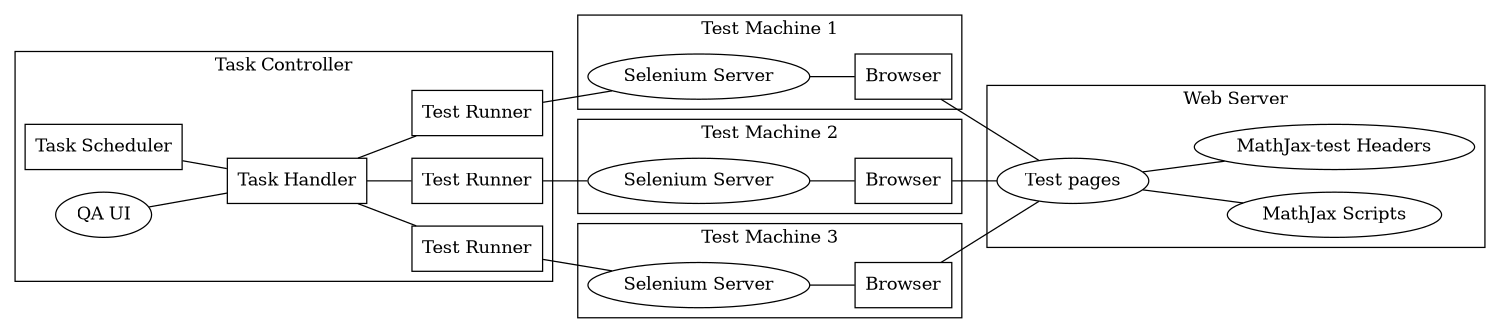 graph "MathJax Testing Framework" {
  rankdir=LR;
  size="10,10"

  subgraph "clusterTaskController" {
    label = "Task Controller"

    TaskHander    [shape="box" label="Task Handler"]
    TaskScheduler [shape="box" label="Task Scheduler"]
    TestRunner1   [shape="box" label="Test Runner"]
    TestRunner2   [shape="box" label="Test Runner"]         
    TestRunner3   [shape="box" label="Test Runner"]

    TaskScheduler -- TaskHander
    TaskHander -- TestRunner1
    TaskHander -- TestRunner2
    TaskHander -- TestRunner3
    QAUI [shape="ellipse" label="QA UI"]
  }

  subgraph "clusterWebServer" {
    label = "Web Server"

    TestPages [shape="ellipse" label="Test pages"]         
    MathJaxScripts [shape="ellipse" label="MathJax Scripts"]
    MathJaxTestHeaders [shape="ellipse" label="MathJax-test Headers"]
  }

  subgraph "clusterTestMachine1" {
    label = "Test Machine 1"

    SeleniumServer1 [shape="ellipse" label="Selenium Server"]
    Browser1 [shape="box" label="Browser"]
    SeleniumServer1 -- Browser1
  }

  subgraph "clusterTestMachine2" {
    label = "Test Machine 2"

    SeleniumServer2 [shape="ellipse" label="Selenium Server"]
    Browser2 [shape="box" label="Browser"]
    SeleniumServer2 -- Browser2
  }

  subgraph "clusterTestMachine3" {
    label = "Test Machine 3"

    SeleniumServer3 [shape="ellipse" label="Selenium Server"]
    Browser3 [shape="box" label="Browser"]
    SeleniumServer3 -- Browser3
  }

  TestRunner1 -- SeleniumServer1
  TestRunner2 -- SeleniumServer2
  TestRunner3 -- SeleniumServer3

  QAUI -- TaskHander

  Browser1 -- TestPages
  Browser2 -- TestPages
  Browser3 -- TestPages

  TestPages -- MathJaxScripts
  TestPages -- MathJaxTestHeaders
}
